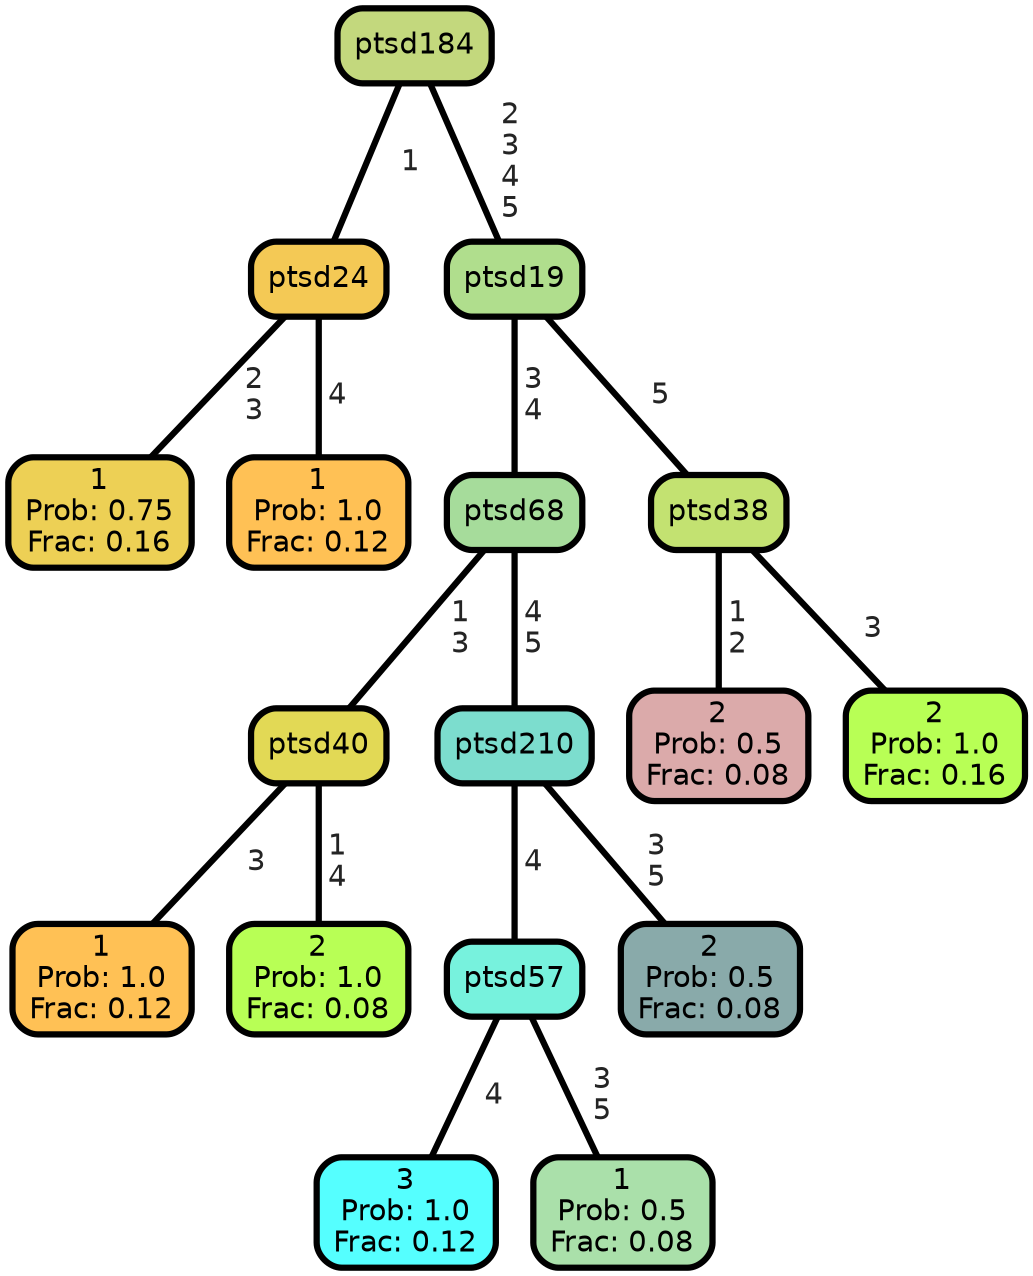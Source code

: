 graph Tree {
node [shape=box, style="filled, rounded",color="black",penwidth="3",fontcolor="black",                 fontname=helvetica] ;
graph [ranksep="0 equally", splines=straight,                 bgcolor=transparent, dpi=200] ;
edge [fontname=helvetica, fontweight=bold,fontcolor=grey14,color=black] ;
0 [label="1
Prob: 0.75
Frac: 0.16", fillcolor="#edd055"] ;
1 [label="ptsd24", fillcolor="#f4c955"] ;
2 [label="1
Prob: 1.0
Frac: 0.12", fillcolor="#ffc155"] ;
3 [label="ptsd184", fillcolor="#c3d87d"] ;
4 [label="1
Prob: 1.0
Frac: 0.12", fillcolor="#ffc155"] ;
5 [label="ptsd40", fillcolor="#e2d955"] ;
6 [label="2
Prob: 1.0
Frac: 0.08", fillcolor="#b8ff55"] ;
7 [label="ptsd68", fillcolor="#a6dc9b"] ;
8 [label="3
Prob: 1.0
Frac: 0.12", fillcolor="#55ffff"] ;
9 [label="ptsd57", fillcolor="#77f2dd"] ;
10 [label="1
Prob: 0.5
Frac: 0.08", fillcolor="#aae0aa"] ;
11 [label="ptsd210", fillcolor="#7cddce"] ;
12 [label="2
Prob: 0.5
Frac: 0.08", fillcolor="#89aaaa"] ;
13 [label="ptsd19", fillcolor="#b0de8d"] ;
14 [label="2
Prob: 0.5
Frac: 0.08", fillcolor="#dbaaaa"] ;
15 [label="ptsd38", fillcolor="#c3e271"] ;
16 [label="2
Prob: 1.0
Frac: 0.16", fillcolor="#b8ff55"] ;
1 -- 0 [label=" 2\n 3",penwidth=3] ;
1 -- 2 [label=" 4",penwidth=3] ;
3 -- 1 [label=" 1",penwidth=3] ;
3 -- 13 [label=" 2\n 3\n 4\n 5",penwidth=3] ;
5 -- 4 [label=" 3",penwidth=3] ;
5 -- 6 [label=" 1\n 4",penwidth=3] ;
7 -- 5 [label=" 1\n 3",penwidth=3] ;
7 -- 11 [label=" 4\n 5",penwidth=3] ;
9 -- 8 [label=" 4",penwidth=3] ;
9 -- 10 [label=" 3\n 5",penwidth=3] ;
11 -- 9 [label=" 4",penwidth=3] ;
11 -- 12 [label=" 3\n 5",penwidth=3] ;
13 -- 7 [label=" 3\n 4",penwidth=3] ;
13 -- 15 [label=" 5",penwidth=3] ;
15 -- 14 [label=" 1\n 2",penwidth=3] ;
15 -- 16 [label=" 3",penwidth=3] ;
{rank = same;}}